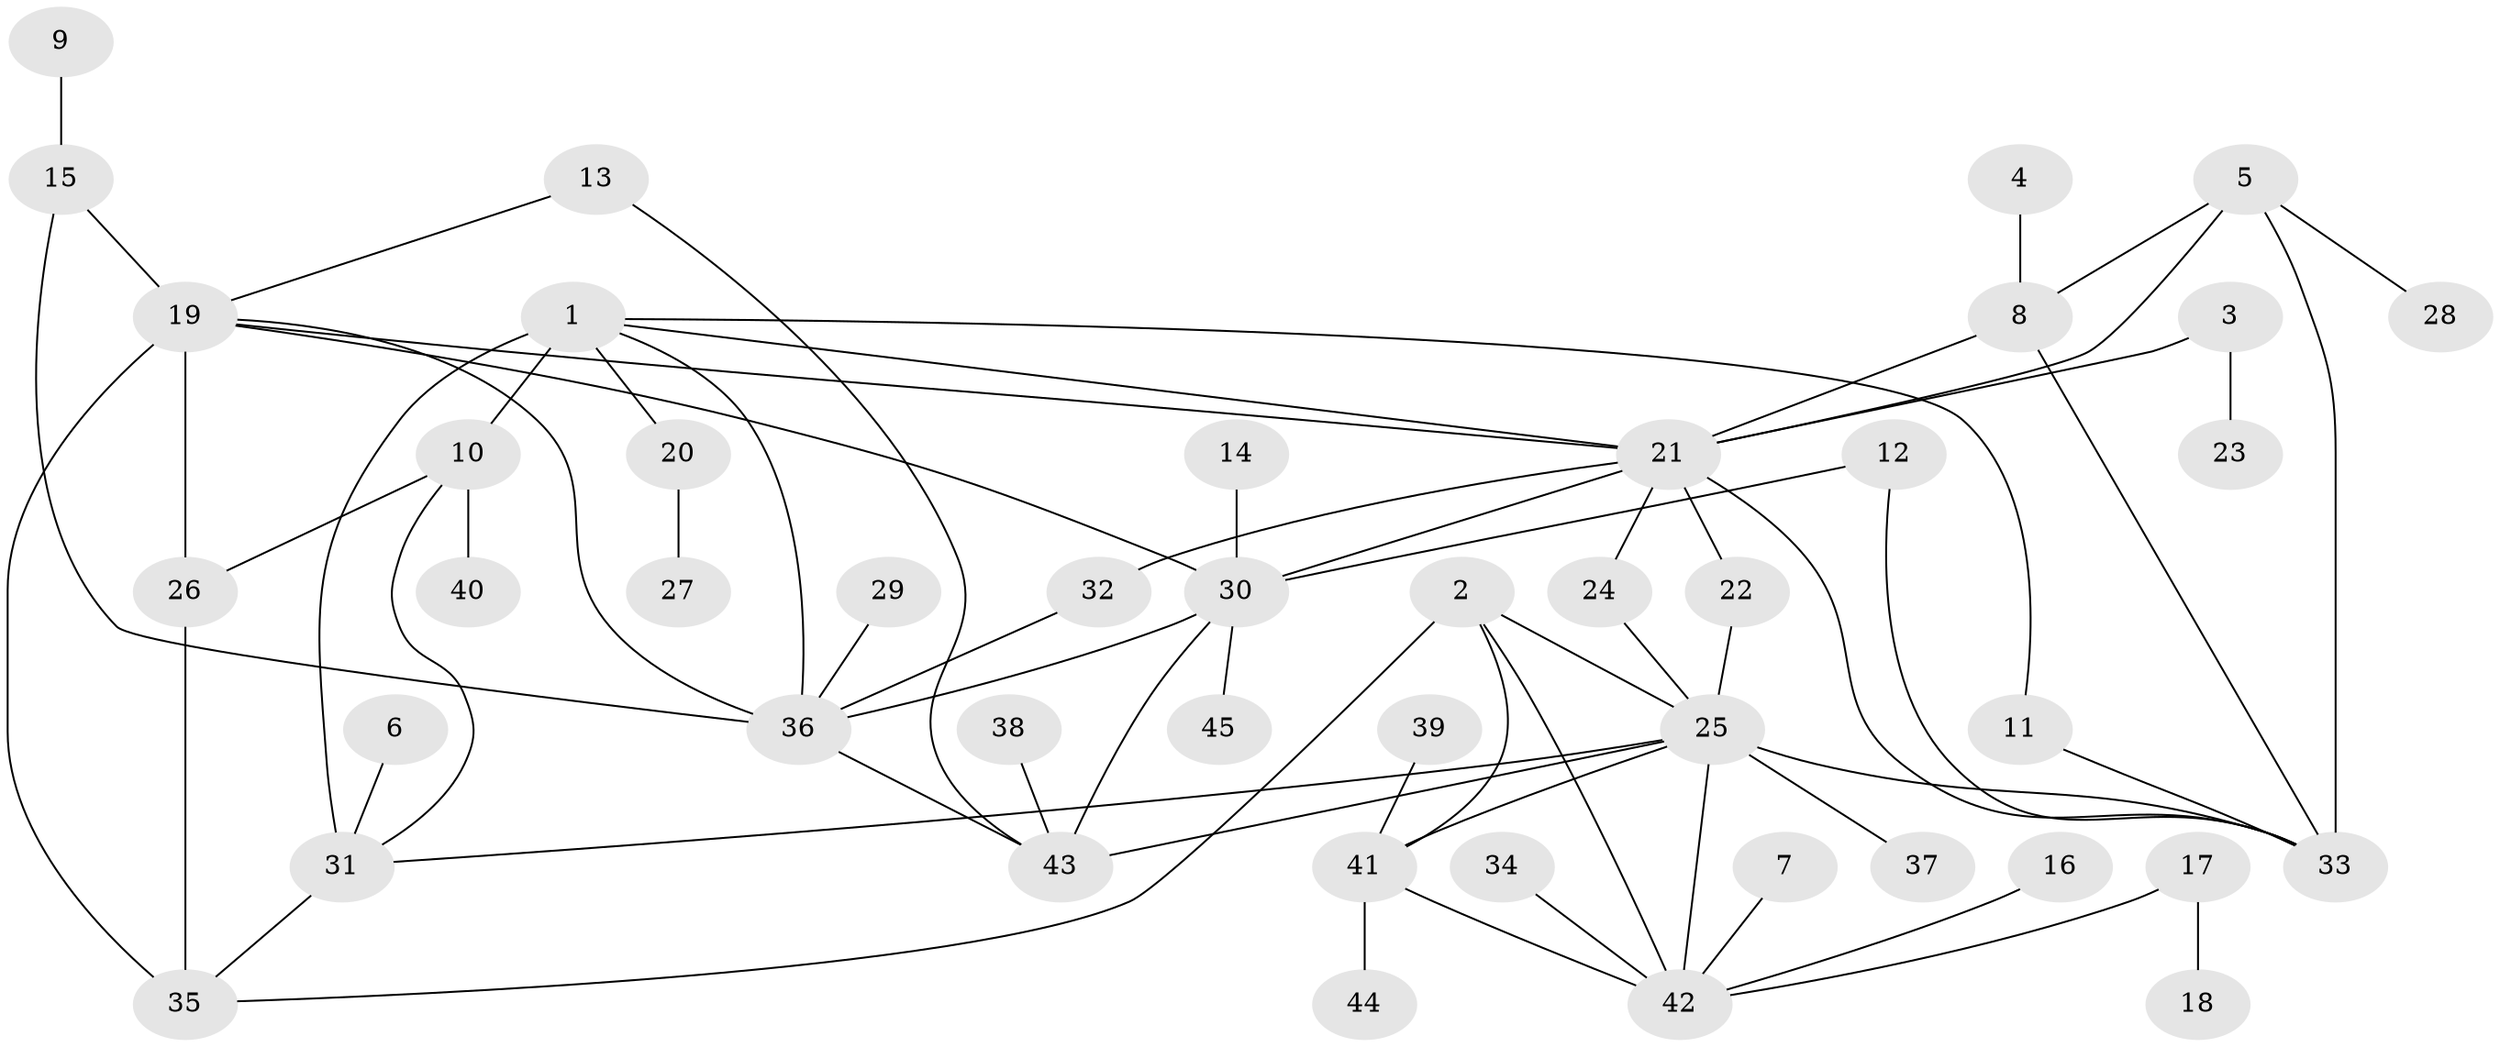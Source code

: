 // original degree distribution, {6: 0.10112359550561797, 4: 0.02247191011235955, 7: 0.033707865168539325, 11: 0.02247191011235955, 9: 0.011235955056179775, 8: 0.011235955056179775, 10: 0.011235955056179775, 5: 0.011235955056179775, 1: 0.5056179775280899, 2: 0.20224719101123595, 3: 0.06741573033707865}
// Generated by graph-tools (version 1.1) at 2025/02/03/09/25 03:02:35]
// undirected, 45 vertices, 68 edges
graph export_dot {
graph [start="1"]
  node [color=gray90,style=filled];
  1;
  2;
  3;
  4;
  5;
  6;
  7;
  8;
  9;
  10;
  11;
  12;
  13;
  14;
  15;
  16;
  17;
  18;
  19;
  20;
  21;
  22;
  23;
  24;
  25;
  26;
  27;
  28;
  29;
  30;
  31;
  32;
  33;
  34;
  35;
  36;
  37;
  38;
  39;
  40;
  41;
  42;
  43;
  44;
  45;
  1 -- 10 [weight=2.0];
  1 -- 11 [weight=1.0];
  1 -- 20 [weight=1.0];
  1 -- 21 [weight=1.0];
  1 -- 31 [weight=2.0];
  1 -- 36 [weight=1.0];
  2 -- 25 [weight=1.0];
  2 -- 35 [weight=1.0];
  2 -- 41 [weight=1.0];
  2 -- 42 [weight=1.0];
  3 -- 21 [weight=1.0];
  3 -- 23 [weight=1.0];
  4 -- 8 [weight=1.0];
  5 -- 8 [weight=1.0];
  5 -- 21 [weight=1.0];
  5 -- 28 [weight=1.0];
  5 -- 33 [weight=1.0];
  6 -- 31 [weight=1.0];
  7 -- 42 [weight=1.0];
  8 -- 21 [weight=1.0];
  8 -- 33 [weight=1.0];
  9 -- 15 [weight=1.0];
  10 -- 26 [weight=1.0];
  10 -- 31 [weight=1.0];
  10 -- 40 [weight=1.0];
  11 -- 33 [weight=1.0];
  12 -- 30 [weight=1.0];
  12 -- 33 [weight=1.0];
  13 -- 19 [weight=1.0];
  13 -- 43 [weight=1.0];
  14 -- 30 [weight=1.0];
  15 -- 19 [weight=1.0];
  15 -- 36 [weight=1.0];
  16 -- 42 [weight=1.0];
  17 -- 18 [weight=1.0];
  17 -- 42 [weight=1.0];
  19 -- 21 [weight=1.0];
  19 -- 26 [weight=2.0];
  19 -- 30 [weight=1.0];
  19 -- 35 [weight=2.0];
  19 -- 36 [weight=1.0];
  20 -- 27 [weight=1.0];
  21 -- 22 [weight=1.0];
  21 -- 24 [weight=1.0];
  21 -- 30 [weight=1.0];
  21 -- 32 [weight=1.0];
  21 -- 33 [weight=1.0];
  22 -- 25 [weight=1.0];
  24 -- 25 [weight=1.0];
  25 -- 31 [weight=1.0];
  25 -- 33 [weight=1.0];
  25 -- 37 [weight=1.0];
  25 -- 41 [weight=1.0];
  25 -- 42 [weight=1.0];
  25 -- 43 [weight=1.0];
  26 -- 35 [weight=1.0];
  29 -- 36 [weight=1.0];
  30 -- 36 [weight=2.0];
  30 -- 43 [weight=2.0];
  30 -- 45 [weight=1.0];
  31 -- 35 [weight=1.0];
  32 -- 36 [weight=1.0];
  34 -- 42 [weight=1.0];
  36 -- 43 [weight=1.0];
  38 -- 43 [weight=1.0];
  39 -- 41 [weight=1.0];
  41 -- 42 [weight=1.0];
  41 -- 44 [weight=1.0];
}
